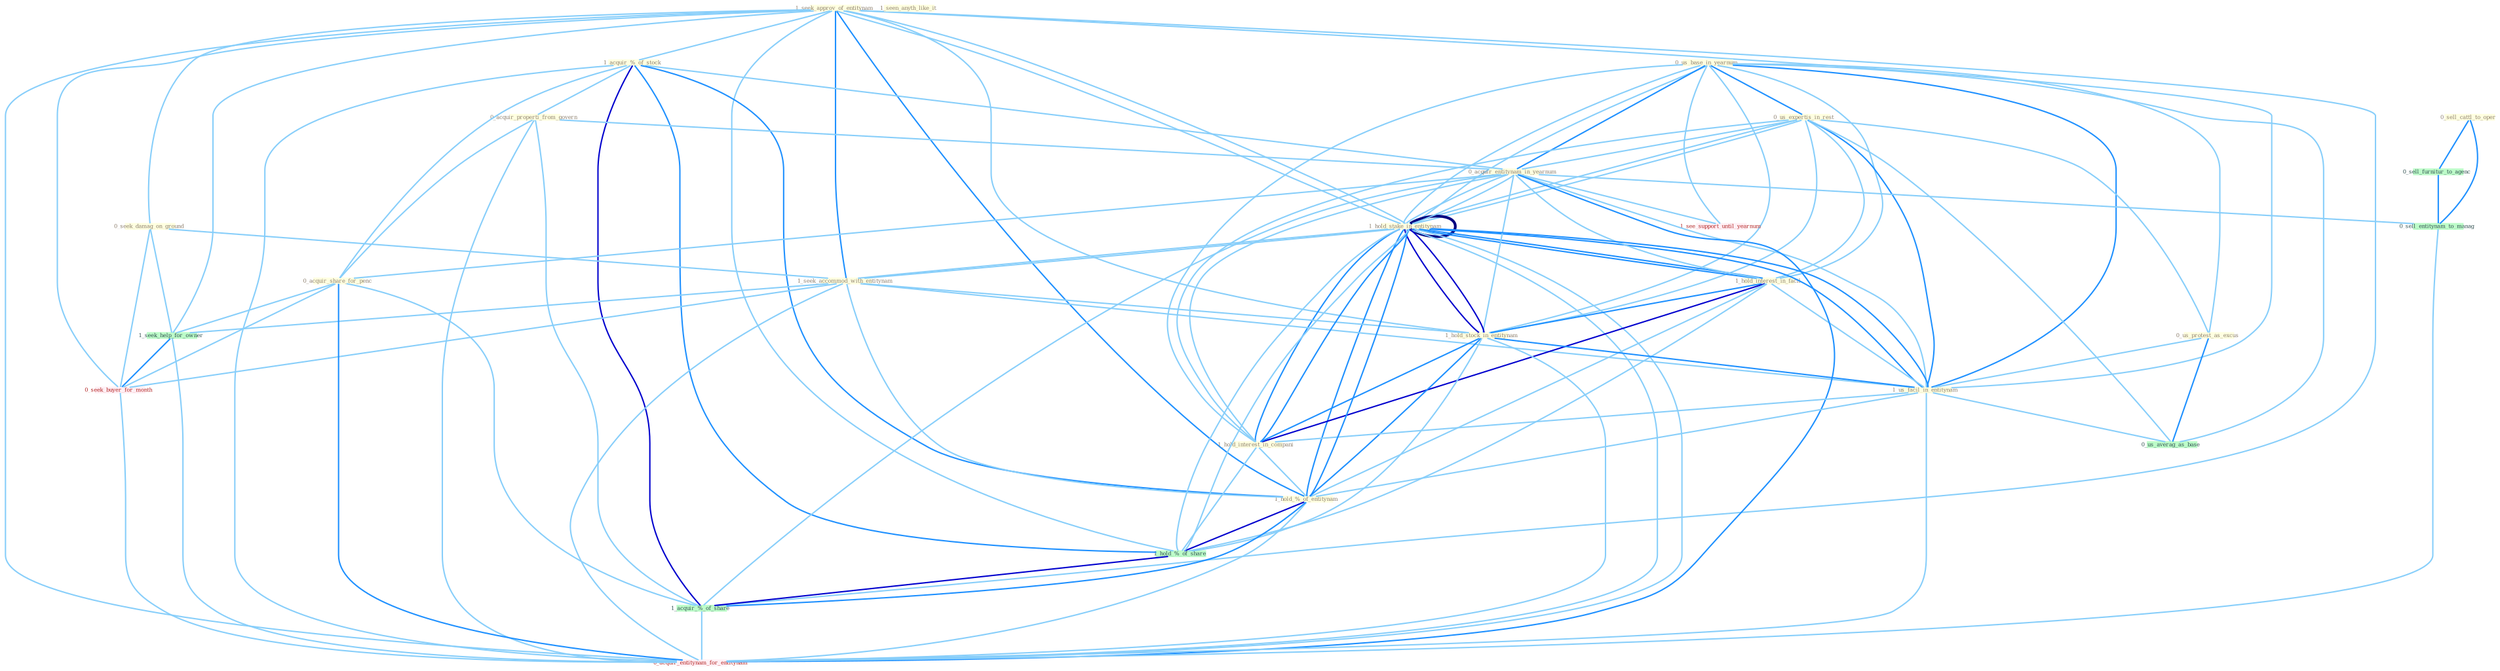 Graph G{ 
    node
    [shape=polygon,style=filled,width=.5,height=.06,color="#BDFCC9",fixedsize=true,fontsize=4,
    fontcolor="#2f4f4f"];
    {node
    [color="#ffffe0", fontcolor="#8b7d6b"] "1_seek_approv_of_entitynam " "0_us_base_in_yearnum " "1_acquir_%_of_stock " "0_us_expertis_in_rest " "0_sell_cattl_to_oper " "1_hold_stake_in_entitynam " "0_seek_damag_on_ground " "0_us_protest_as_excus " "0_acquir_properti_from_govern " "1_seek_accommod_with_entitynam " "1_hold_interest_in_facil " "0_acquir_entitynam_in_yearnum " "1_hold_stock_in_entitynam " "1_us_facil_in_entitynam " "1_hold_interest_in_compani " "1_seen_anyth_like_it " "1_hold_%_of_entitynam " "0_acquir_share_for_penc "}
{node [color="#fff0f5", fontcolor="#b22222"] "0_seek_buyer_for_month " "1_see_support_until_yearnum " "0_acquir_entitynam_for_entitynam "}
edge [color="#B0E2FF"];

	"1_seek_approv_of_entitynam " -- "1_acquir_%_of_stock " [w="1", color="#87cefa" ];
	"1_seek_approv_of_entitynam " -- "1_hold_stake_in_entitynam " [w="1", color="#87cefa" ];
	"1_seek_approv_of_entitynam " -- "0_seek_damag_on_ground " [w="1", color="#87cefa" ];
	"1_seek_approv_of_entitynam " -- "1_seek_accommod_with_entitynam " [w="2", color="#1e90ff" , len=0.8];
	"1_seek_approv_of_entitynam " -- "1_hold_stock_in_entitynam " [w="1", color="#87cefa" ];
	"1_seek_approv_of_entitynam " -- "1_us_facil_in_entitynam " [w="1", color="#87cefa" ];
	"1_seek_approv_of_entitynam " -- "1_hold_%_of_entitynam " [w="2", color="#1e90ff" , len=0.8];
	"1_seek_approv_of_entitynam " -- "1_hold_%_of_share " [w="1", color="#87cefa" ];
	"1_seek_approv_of_entitynam " -- "1_hold_stake_in_entitynam " [w="1", color="#87cefa" ];
	"1_seek_approv_of_entitynam " -- "1_seek_help_for_owner " [w="1", color="#87cefa" ];
	"1_seek_approv_of_entitynam " -- "0_seek_buyer_for_month " [w="1", color="#87cefa" ];
	"1_seek_approv_of_entitynam " -- "1_acquir_%_of_share " [w="1", color="#87cefa" ];
	"1_seek_approv_of_entitynam " -- "0_acquir_entitynam_for_entitynam " [w="1", color="#87cefa" ];
	"0_us_base_in_yearnum " -- "0_us_expertis_in_rest " [w="2", color="#1e90ff" , len=0.8];
	"0_us_base_in_yearnum " -- "1_hold_stake_in_entitynam " [w="1", color="#87cefa" ];
	"0_us_base_in_yearnum " -- "0_us_protest_as_excus " [w="1", color="#87cefa" ];
	"0_us_base_in_yearnum " -- "1_hold_interest_in_facil " [w="1", color="#87cefa" ];
	"0_us_base_in_yearnum " -- "0_acquir_entitynam_in_yearnum " [w="2", color="#1e90ff" , len=0.8];
	"0_us_base_in_yearnum " -- "1_hold_stock_in_entitynam " [w="1", color="#87cefa" ];
	"0_us_base_in_yearnum " -- "1_us_facil_in_entitynam " [w="2", color="#1e90ff" , len=0.8];
	"0_us_base_in_yearnum " -- "1_hold_interest_in_compani " [w="1", color="#87cefa" ];
	"0_us_base_in_yearnum " -- "1_hold_stake_in_entitynam " [w="1", color="#87cefa" ];
	"0_us_base_in_yearnum " -- "1_see_support_until_yearnum " [w="1", color="#87cefa" ];
	"0_us_base_in_yearnum " -- "0_us_averag_as_base " [w="1", color="#87cefa" ];
	"1_acquir_%_of_stock " -- "0_acquir_properti_from_govern " [w="1", color="#87cefa" ];
	"1_acquir_%_of_stock " -- "0_acquir_entitynam_in_yearnum " [w="1", color="#87cefa" ];
	"1_acquir_%_of_stock " -- "1_hold_%_of_entitynam " [w="2", color="#1e90ff" , len=0.8];
	"1_acquir_%_of_stock " -- "0_acquir_share_for_penc " [w="1", color="#87cefa" ];
	"1_acquir_%_of_stock " -- "1_hold_%_of_share " [w="2", color="#1e90ff" , len=0.8];
	"1_acquir_%_of_stock " -- "1_acquir_%_of_share " [w="3", color="#0000cd" , len=0.6];
	"1_acquir_%_of_stock " -- "0_acquir_entitynam_for_entitynam " [w="1", color="#87cefa" ];
	"0_us_expertis_in_rest " -- "1_hold_stake_in_entitynam " [w="1", color="#87cefa" ];
	"0_us_expertis_in_rest " -- "0_us_protest_as_excus " [w="1", color="#87cefa" ];
	"0_us_expertis_in_rest " -- "1_hold_interest_in_facil " [w="1", color="#87cefa" ];
	"0_us_expertis_in_rest " -- "0_acquir_entitynam_in_yearnum " [w="1", color="#87cefa" ];
	"0_us_expertis_in_rest " -- "1_hold_stock_in_entitynam " [w="1", color="#87cefa" ];
	"0_us_expertis_in_rest " -- "1_us_facil_in_entitynam " [w="2", color="#1e90ff" , len=0.8];
	"0_us_expertis_in_rest " -- "1_hold_interest_in_compani " [w="1", color="#87cefa" ];
	"0_us_expertis_in_rest " -- "1_hold_stake_in_entitynam " [w="1", color="#87cefa" ];
	"0_us_expertis_in_rest " -- "0_us_averag_as_base " [w="1", color="#87cefa" ];
	"0_sell_cattl_to_oper " -- "0_sell_furnitur_to_agenc " [w="2", color="#1e90ff" , len=0.8];
	"0_sell_cattl_to_oper " -- "0_sell_entitynam_to_manag " [w="2", color="#1e90ff" , len=0.8];
	"1_hold_stake_in_entitynam " -- "1_seek_accommod_with_entitynam " [w="1", color="#87cefa" ];
	"1_hold_stake_in_entitynam " -- "1_hold_interest_in_facil " [w="2", color="#1e90ff" , len=0.8];
	"1_hold_stake_in_entitynam " -- "0_acquir_entitynam_in_yearnum " [w="1", color="#87cefa" ];
	"1_hold_stake_in_entitynam " -- "1_hold_stock_in_entitynam " [w="3", color="#0000cd" , len=0.6];
	"1_hold_stake_in_entitynam " -- "1_us_facil_in_entitynam " [w="2", color="#1e90ff" , len=0.8];
	"1_hold_stake_in_entitynam " -- "1_hold_interest_in_compani " [w="2", color="#1e90ff" , len=0.8];
	"1_hold_stake_in_entitynam " -- "1_hold_%_of_entitynam " [w="2", color="#1e90ff" , len=0.8];
	"1_hold_stake_in_entitynam " -- "1_hold_%_of_share " [w="1", color="#87cefa" ];
	"1_hold_stake_in_entitynam " -- "1_hold_stake_in_entitynam " [w="4", style=bold, color="#000080", len=0.4];
	"1_hold_stake_in_entitynam " -- "0_acquir_entitynam_for_entitynam " [w="1", color="#87cefa" ];
	"0_seek_damag_on_ground " -- "1_seek_accommod_with_entitynam " [w="1", color="#87cefa" ];
	"0_seek_damag_on_ground " -- "1_seek_help_for_owner " [w="1", color="#87cefa" ];
	"0_seek_damag_on_ground " -- "0_seek_buyer_for_month " [w="1", color="#87cefa" ];
	"0_us_protest_as_excus " -- "1_us_facil_in_entitynam " [w="1", color="#87cefa" ];
	"0_us_protest_as_excus " -- "0_us_averag_as_base " [w="2", color="#1e90ff" , len=0.8];
	"0_acquir_properti_from_govern " -- "0_acquir_entitynam_in_yearnum " [w="1", color="#87cefa" ];
	"0_acquir_properti_from_govern " -- "0_acquir_share_for_penc " [w="1", color="#87cefa" ];
	"0_acquir_properti_from_govern " -- "1_acquir_%_of_share " [w="1", color="#87cefa" ];
	"0_acquir_properti_from_govern " -- "0_acquir_entitynam_for_entitynam " [w="1", color="#87cefa" ];
	"1_seek_accommod_with_entitynam " -- "1_hold_stock_in_entitynam " [w="1", color="#87cefa" ];
	"1_seek_accommod_with_entitynam " -- "1_us_facil_in_entitynam " [w="1", color="#87cefa" ];
	"1_seek_accommod_with_entitynam " -- "1_hold_%_of_entitynam " [w="1", color="#87cefa" ];
	"1_seek_accommod_with_entitynam " -- "1_hold_stake_in_entitynam " [w="1", color="#87cefa" ];
	"1_seek_accommod_with_entitynam " -- "1_seek_help_for_owner " [w="1", color="#87cefa" ];
	"1_seek_accommod_with_entitynam " -- "0_seek_buyer_for_month " [w="1", color="#87cefa" ];
	"1_seek_accommod_with_entitynam " -- "0_acquir_entitynam_for_entitynam " [w="1", color="#87cefa" ];
	"1_hold_interest_in_facil " -- "0_acquir_entitynam_in_yearnum " [w="1", color="#87cefa" ];
	"1_hold_interest_in_facil " -- "1_hold_stock_in_entitynam " [w="2", color="#1e90ff" , len=0.8];
	"1_hold_interest_in_facil " -- "1_us_facil_in_entitynam " [w="1", color="#87cefa" ];
	"1_hold_interest_in_facil " -- "1_hold_interest_in_compani " [w="3", color="#0000cd" , len=0.6];
	"1_hold_interest_in_facil " -- "1_hold_%_of_entitynam " [w="1", color="#87cefa" ];
	"1_hold_interest_in_facil " -- "1_hold_%_of_share " [w="1", color="#87cefa" ];
	"1_hold_interest_in_facil " -- "1_hold_stake_in_entitynam " [w="2", color="#1e90ff" , len=0.8];
	"0_acquir_entitynam_in_yearnum " -- "1_hold_stock_in_entitynam " [w="1", color="#87cefa" ];
	"0_acquir_entitynam_in_yearnum " -- "1_us_facil_in_entitynam " [w="1", color="#87cefa" ];
	"0_acquir_entitynam_in_yearnum " -- "1_hold_interest_in_compani " [w="1", color="#87cefa" ];
	"0_acquir_entitynam_in_yearnum " -- "0_acquir_share_for_penc " [w="1", color="#87cefa" ];
	"0_acquir_entitynam_in_yearnum " -- "1_hold_stake_in_entitynam " [w="1", color="#87cefa" ];
	"0_acquir_entitynam_in_yearnum " -- "1_acquir_%_of_share " [w="1", color="#87cefa" ];
	"0_acquir_entitynam_in_yearnum " -- "1_see_support_until_yearnum " [w="1", color="#87cefa" ];
	"0_acquir_entitynam_in_yearnum " -- "0_sell_entitynam_to_manag " [w="1", color="#87cefa" ];
	"0_acquir_entitynam_in_yearnum " -- "0_acquir_entitynam_for_entitynam " [w="2", color="#1e90ff" , len=0.8];
	"1_hold_stock_in_entitynam " -- "1_us_facil_in_entitynam " [w="2", color="#1e90ff" , len=0.8];
	"1_hold_stock_in_entitynam " -- "1_hold_interest_in_compani " [w="2", color="#1e90ff" , len=0.8];
	"1_hold_stock_in_entitynam " -- "1_hold_%_of_entitynam " [w="2", color="#1e90ff" , len=0.8];
	"1_hold_stock_in_entitynam " -- "1_hold_%_of_share " [w="1", color="#87cefa" ];
	"1_hold_stock_in_entitynam " -- "1_hold_stake_in_entitynam " [w="3", color="#0000cd" , len=0.6];
	"1_hold_stock_in_entitynam " -- "0_acquir_entitynam_for_entitynam " [w="1", color="#87cefa" ];
	"1_us_facil_in_entitynam " -- "1_hold_interest_in_compani " [w="1", color="#87cefa" ];
	"1_us_facil_in_entitynam " -- "1_hold_%_of_entitynam " [w="1", color="#87cefa" ];
	"1_us_facil_in_entitynam " -- "1_hold_stake_in_entitynam " [w="2", color="#1e90ff" , len=0.8];
	"1_us_facil_in_entitynam " -- "0_us_averag_as_base " [w="1", color="#87cefa" ];
	"1_us_facil_in_entitynam " -- "0_acquir_entitynam_for_entitynam " [w="1", color="#87cefa" ];
	"1_hold_interest_in_compani " -- "1_hold_%_of_entitynam " [w="1", color="#87cefa" ];
	"1_hold_interest_in_compani " -- "1_hold_%_of_share " [w="1", color="#87cefa" ];
	"1_hold_interest_in_compani " -- "1_hold_stake_in_entitynam " [w="2", color="#1e90ff" , len=0.8];
	"1_hold_%_of_entitynam " -- "1_hold_%_of_share " [w="3", color="#0000cd" , len=0.6];
	"1_hold_%_of_entitynam " -- "1_hold_stake_in_entitynam " [w="2", color="#1e90ff" , len=0.8];
	"1_hold_%_of_entitynam " -- "1_acquir_%_of_share " [w="2", color="#1e90ff" , len=0.8];
	"1_hold_%_of_entitynam " -- "0_acquir_entitynam_for_entitynam " [w="1", color="#87cefa" ];
	"0_acquir_share_for_penc " -- "1_seek_help_for_owner " [w="1", color="#87cefa" ];
	"0_acquir_share_for_penc " -- "0_seek_buyer_for_month " [w="1", color="#87cefa" ];
	"0_acquir_share_for_penc " -- "1_acquir_%_of_share " [w="1", color="#87cefa" ];
	"0_acquir_share_for_penc " -- "0_acquir_entitynam_for_entitynam " [w="2", color="#1e90ff" , len=0.8];
	"1_hold_%_of_share " -- "1_hold_stake_in_entitynam " [w="1", color="#87cefa" ];
	"1_hold_%_of_share " -- "1_acquir_%_of_share " [w="3", color="#0000cd" , len=0.6];
	"1_hold_stake_in_entitynam " -- "0_acquir_entitynam_for_entitynam " [w="1", color="#87cefa" ];
	"1_seek_help_for_owner " -- "0_seek_buyer_for_month " [w="2", color="#1e90ff" , len=0.8];
	"1_seek_help_for_owner " -- "0_acquir_entitynam_for_entitynam " [w="1", color="#87cefa" ];
	"0_seek_buyer_for_month " -- "0_acquir_entitynam_for_entitynam " [w="1", color="#87cefa" ];
	"1_acquir_%_of_share " -- "0_acquir_entitynam_for_entitynam " [w="1", color="#87cefa" ];
	"0_sell_furnitur_to_agenc " -- "0_sell_entitynam_to_manag " [w="2", color="#1e90ff" , len=0.8];
	"0_sell_entitynam_to_manag " -- "0_acquir_entitynam_for_entitynam " [w="1", color="#87cefa" ];
}